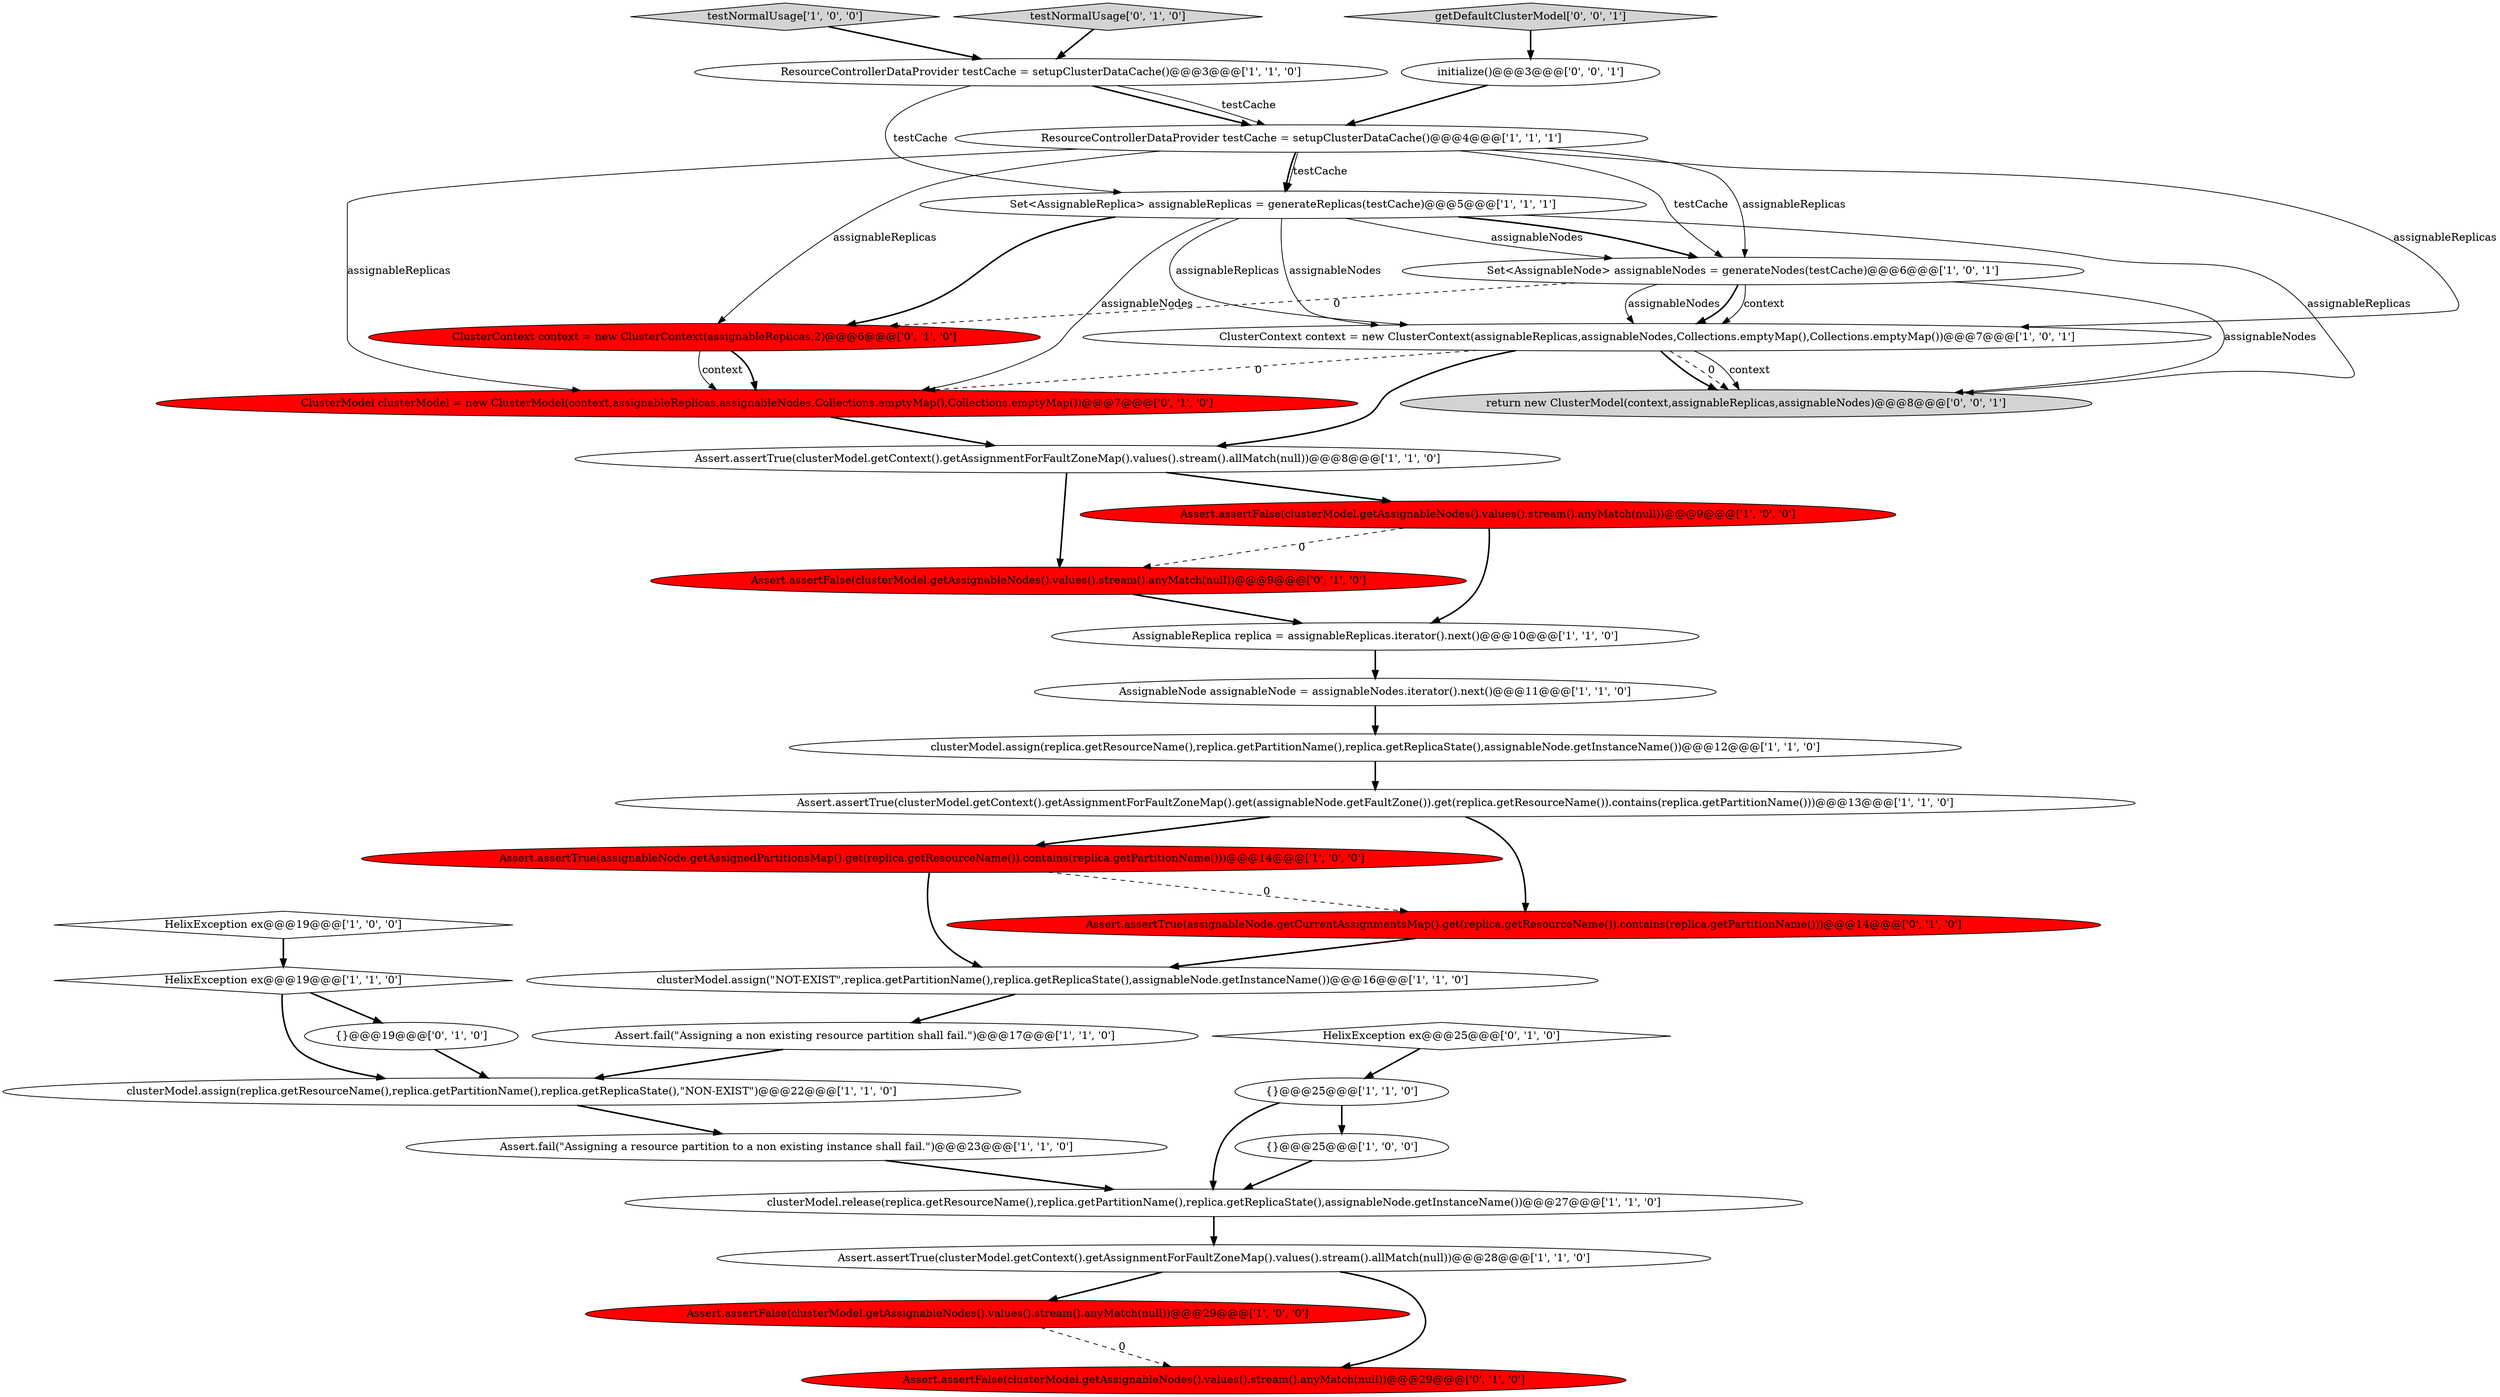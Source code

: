 digraph {
26 [style = filled, label = "testNormalUsage['0', '1', '0']", fillcolor = lightgray, shape = diamond image = "AAA0AAABBB2BBB"];
14 [style = filled, label = "Assert.assertTrue(clusterModel.getContext().getAssignmentForFaultZoneMap().get(assignableNode.getFaultZone()).get(replica.getResourceName()).contains(replica.getPartitionName()))@@@13@@@['1', '1', '0']", fillcolor = white, shape = ellipse image = "AAA0AAABBB1BBB"];
32 [style = filled, label = "getDefaultClusterModel['0', '0', '1']", fillcolor = lightgray, shape = diamond image = "AAA0AAABBB3BBB"];
27 [style = filled, label = "Assert.assertFalse(clusterModel.getAssignableNodes().values().stream().anyMatch(null))@@@9@@@['0', '1', '0']", fillcolor = red, shape = ellipse image = "AAA1AAABBB2BBB"];
34 [style = filled, label = "initialize()@@@3@@@['0', '0', '1']", fillcolor = white, shape = ellipse image = "AAA0AAABBB3BBB"];
23 [style = filled, label = "Assert.assertTrue(assignableNode.getAssignedPartitionsMap().get(replica.getResourceName()).contains(replica.getPartitionName()))@@@14@@@['1', '0', '0']", fillcolor = red, shape = ellipse image = "AAA1AAABBB1BBB"];
28 [style = filled, label = "Assert.assertFalse(clusterModel.getAssignableNodes().values().stream().anyMatch(null))@@@29@@@['0', '1', '0']", fillcolor = red, shape = ellipse image = "AAA1AAABBB2BBB"];
21 [style = filled, label = "HelixException ex@@@19@@@['1', '1', '0']", fillcolor = white, shape = diamond image = "AAA0AAABBB1BBB"];
15 [style = filled, label = "HelixException ex@@@19@@@['1', '0', '0']", fillcolor = white, shape = diamond image = "AAA0AAABBB1BBB"];
22 [style = filled, label = "Assert.assertFalse(clusterModel.getAssignableNodes().values().stream().anyMatch(null))@@@29@@@['1', '0', '0']", fillcolor = red, shape = ellipse image = "AAA1AAABBB1BBB"];
0 [style = filled, label = "Assert.fail(\"Assigning a resource partition to a non existing instance shall fail.\")@@@23@@@['1', '1', '0']", fillcolor = white, shape = ellipse image = "AAA0AAABBB1BBB"];
30 [style = filled, label = "ClusterModel clusterModel = new ClusterModel(context,assignableReplicas,assignableNodes,Collections.emptyMap(),Collections.emptyMap())@@@7@@@['0', '1', '0']", fillcolor = red, shape = ellipse image = "AAA1AAABBB2BBB"];
20 [style = filled, label = "clusterModel.assign(replica.getResourceName(),replica.getPartitionName(),replica.getReplicaState(),\"NON-EXIST\")@@@22@@@['1', '1', '0']", fillcolor = white, shape = ellipse image = "AAA0AAABBB1BBB"];
24 [style = filled, label = "{}@@@19@@@['0', '1', '0']", fillcolor = white, shape = ellipse image = "AAA0AAABBB2BBB"];
7 [style = filled, label = "clusterModel.assign(replica.getResourceName(),replica.getPartitionName(),replica.getReplicaState(),assignableNode.getInstanceName())@@@12@@@['1', '1', '0']", fillcolor = white, shape = ellipse image = "AAA0AAABBB1BBB"];
4 [style = filled, label = "testNormalUsage['1', '0', '0']", fillcolor = lightgray, shape = diamond image = "AAA0AAABBB1BBB"];
9 [style = filled, label = "ResourceControllerDataProvider testCache = setupClusterDataCache()@@@3@@@['1', '1', '0']", fillcolor = white, shape = ellipse image = "AAA0AAABBB1BBB"];
12 [style = filled, label = "Assert.fail(\"Assigning a non existing resource partition shall fail.\")@@@17@@@['1', '1', '0']", fillcolor = white, shape = ellipse image = "AAA0AAABBB1BBB"];
11 [style = filled, label = "Set<AssignableReplica> assignableReplicas = generateReplicas(testCache)@@@5@@@['1', '1', '1']", fillcolor = white, shape = ellipse image = "AAA0AAABBB1BBB"];
18 [style = filled, label = "ClusterContext context = new ClusterContext(assignableReplicas,assignableNodes,Collections.emptyMap(),Collections.emptyMap())@@@7@@@['1', '0', '1']", fillcolor = white, shape = ellipse image = "AAA0AAABBB1BBB"];
8 [style = filled, label = "{}@@@25@@@['1', '0', '0']", fillcolor = white, shape = ellipse image = "AAA0AAABBB1BBB"];
29 [style = filled, label = "HelixException ex@@@25@@@['0', '1', '0']", fillcolor = white, shape = diamond image = "AAA0AAABBB2BBB"];
16 [style = filled, label = "{}@@@25@@@['1', '1', '0']", fillcolor = white, shape = ellipse image = "AAA0AAABBB1BBB"];
1 [style = filled, label = "clusterModel.release(replica.getResourceName(),replica.getPartitionName(),replica.getReplicaState(),assignableNode.getInstanceName())@@@27@@@['1', '1', '0']", fillcolor = white, shape = ellipse image = "AAA0AAABBB1BBB"];
2 [style = filled, label = "Assert.assertTrue(clusterModel.getContext().getAssignmentForFaultZoneMap().values().stream().allMatch(null))@@@8@@@['1', '1', '0']", fillcolor = white, shape = ellipse image = "AAA0AAABBB1BBB"];
25 [style = filled, label = "ClusterContext context = new ClusterContext(assignableReplicas,2)@@@6@@@['0', '1', '0']", fillcolor = red, shape = ellipse image = "AAA1AAABBB2BBB"];
6 [style = filled, label = "AssignableNode assignableNode = assignableNodes.iterator().next()@@@11@@@['1', '1', '0']", fillcolor = white, shape = ellipse image = "AAA0AAABBB1BBB"];
3 [style = filled, label = "clusterModel.assign(\"NOT-EXIST\",replica.getPartitionName(),replica.getReplicaState(),assignableNode.getInstanceName())@@@16@@@['1', '1', '0']", fillcolor = white, shape = ellipse image = "AAA0AAABBB1BBB"];
5 [style = filled, label = "Assert.assertTrue(clusterModel.getContext().getAssignmentForFaultZoneMap().values().stream().allMatch(null))@@@28@@@['1', '1', '0']", fillcolor = white, shape = ellipse image = "AAA0AAABBB1BBB"];
31 [style = filled, label = "Assert.assertTrue(assignableNode.getCurrentAssignmentsMap().get(replica.getResourceName()).contains(replica.getPartitionName()))@@@14@@@['0', '1', '0']", fillcolor = red, shape = ellipse image = "AAA1AAABBB2BBB"];
10 [style = filled, label = "ResourceControllerDataProvider testCache = setupClusterDataCache()@@@4@@@['1', '1', '1']", fillcolor = white, shape = ellipse image = "AAA0AAABBB1BBB"];
33 [style = filled, label = "return new ClusterModel(context,assignableReplicas,assignableNodes)@@@8@@@['0', '0', '1']", fillcolor = lightgray, shape = ellipse image = "AAA0AAABBB3BBB"];
19 [style = filled, label = "Assert.assertFalse(clusterModel.getAssignableNodes().values().stream().anyMatch(null))@@@9@@@['1', '0', '0']", fillcolor = red, shape = ellipse image = "AAA1AAABBB1BBB"];
13 [style = filled, label = "AssignableReplica replica = assignableReplicas.iterator().next()@@@10@@@['1', '1', '0']", fillcolor = white, shape = ellipse image = "AAA0AAABBB1BBB"];
17 [style = filled, label = "Set<AssignableNode> assignableNodes = generateNodes(testCache)@@@6@@@['1', '0', '1']", fillcolor = white, shape = ellipse image = "AAA0AAABBB1BBB"];
9->11 [style = solid, label="testCache"];
1->5 [style = bold, label=""];
4->9 [style = bold, label=""];
27->13 [style = bold, label=""];
19->27 [style = dashed, label="0"];
10->17 [style = solid, label="assignableReplicas"];
17->18 [style = solid, label="context"];
2->19 [style = bold, label=""];
16->8 [style = bold, label=""];
18->30 [style = dashed, label="0"];
15->21 [style = bold, label=""];
11->33 [style = solid, label="assignableReplicas"];
25->30 [style = bold, label=""];
23->31 [style = dashed, label="0"];
20->0 [style = bold, label=""];
18->33 [style = bold, label=""];
12->20 [style = bold, label=""];
26->9 [style = bold, label=""];
23->3 [style = bold, label=""];
21->24 [style = bold, label=""];
32->34 [style = bold, label=""];
9->10 [style = bold, label=""];
11->18 [style = solid, label="assignableNodes"];
18->2 [style = bold, label=""];
3->12 [style = bold, label=""];
5->28 [style = bold, label=""];
10->18 [style = solid, label="assignableReplicas"];
25->30 [style = solid, label="context"];
11->17 [style = solid, label="assignableNodes"];
34->10 [style = bold, label=""];
17->25 [style = dashed, label="0"];
17->18 [style = solid, label="assignableNodes"];
7->14 [style = bold, label=""];
17->33 [style = solid, label="assignableNodes"];
24->20 [style = bold, label=""];
8->1 [style = bold, label=""];
21->20 [style = bold, label=""];
19->13 [style = bold, label=""];
14->23 [style = bold, label=""];
16->1 [style = bold, label=""];
22->28 [style = dashed, label="0"];
0->1 [style = bold, label=""];
11->30 [style = solid, label="assignableNodes"];
10->25 [style = solid, label="assignableReplicas"];
10->11 [style = solid, label="testCache"];
14->31 [style = bold, label=""];
10->17 [style = solid, label="testCache"];
10->30 [style = solid, label="assignableReplicas"];
2->27 [style = bold, label=""];
11->17 [style = bold, label=""];
13->6 [style = bold, label=""];
30->2 [style = bold, label=""];
6->7 [style = bold, label=""];
9->10 [style = solid, label="testCache"];
31->3 [style = bold, label=""];
5->22 [style = bold, label=""];
29->16 [style = bold, label=""];
11->18 [style = solid, label="assignableReplicas"];
17->18 [style = bold, label=""];
18->33 [style = dashed, label="0"];
11->25 [style = bold, label=""];
18->33 [style = solid, label="context"];
10->11 [style = bold, label=""];
}
